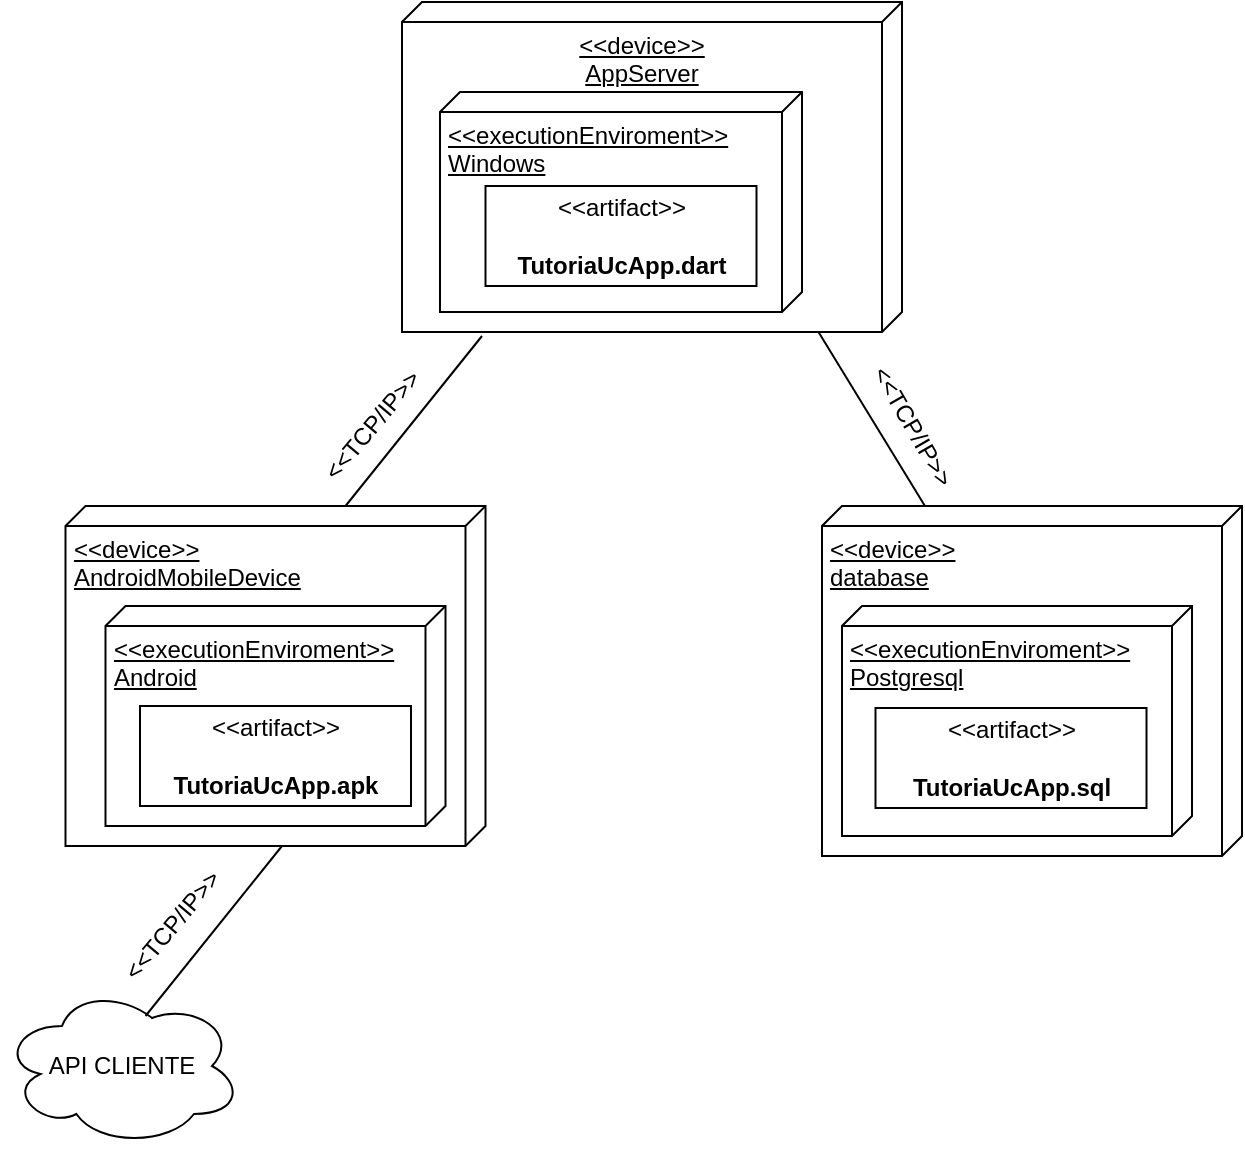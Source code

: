 <mxfile version="22.0.4" type="device">
  <diagram name="Página-1" id="vs-AmVueQTAI8TK37XFd">
    <mxGraphModel dx="1318" dy="553" grid="1" gridSize="10" guides="1" tooltips="1" connect="1" arrows="1" fold="1" page="1" pageScale="1" pageWidth="827" pageHeight="1169" math="0" shadow="0">
      <root>
        <mxCell id="0" />
        <mxCell id="1" parent="0" />
        <mxCell id="GY3cDzx-ZLsmJWomNjCc-1" value="&amp;lt;&amp;lt;device&amp;gt;&amp;gt;&lt;br&gt;AndroidMobileDevice" style="verticalAlign=top;align=left;spacingTop=8;spacingLeft=2;spacingRight=12;shape=cube;size=10;direction=south;fontStyle=4;html=1;whiteSpace=wrap;" parent="1" vertex="1">
          <mxGeometry x="111.75" y="345" width="210" height="170" as="geometry" />
        </mxCell>
        <mxCell id="GY3cDzx-ZLsmJWomNjCc-2" value="&amp;lt;&amp;lt;executionEnviroment&amp;gt;&amp;gt;&lt;br&gt;Android" style="verticalAlign=top;align=left;spacingTop=8;spacingLeft=2;spacingRight=12;shape=cube;size=10;direction=south;fontStyle=4;html=1;whiteSpace=wrap;" parent="1" vertex="1">
          <mxGeometry x="131.75" y="395" width="170" height="110" as="geometry" />
        </mxCell>
        <mxCell id="GY3cDzx-ZLsmJWomNjCc-4" value="&amp;lt;&amp;lt;device&amp;gt;&amp;gt;&lt;br&gt;database" style="verticalAlign=top;align=left;spacingTop=8;spacingLeft=2;spacingRight=12;shape=cube;size=10;direction=south;fontStyle=4;html=1;whiteSpace=wrap;" parent="1" vertex="1">
          <mxGeometry x="490" y="345" width="210" height="175" as="geometry" />
        </mxCell>
        <mxCell id="GY3cDzx-ZLsmJWomNjCc-5" value="&amp;lt;&amp;lt;executionEnviroment&amp;gt;&amp;gt;&lt;br&gt;Postgresql" style="verticalAlign=top;align=left;spacingTop=8;spacingLeft=2;spacingRight=12;shape=cube;size=10;direction=south;fontStyle=4;html=1;whiteSpace=wrap;" parent="1" vertex="1">
          <mxGeometry x="500" y="395" width="175" height="115" as="geometry" />
        </mxCell>
        <mxCell id="GY3cDzx-ZLsmJWomNjCc-17" value="&amp;lt;&amp;lt;device&amp;gt;&amp;gt;&lt;br&gt;AppServer" style="verticalAlign=top;align=center;spacingTop=8;spacingLeft=2;spacingRight=12;shape=cube;size=10;direction=south;fontStyle=4;html=1;whiteSpace=wrap;" parent="1" vertex="1">
          <mxGeometry x="280" y="93" width="250" height="165" as="geometry" />
        </mxCell>
        <mxCell id="VhYglbu5ru5N0iP9MS-4-1" value="&amp;lt;&amp;lt;executionEnviroment&amp;gt;&amp;gt;&lt;br&gt;Windows" style="verticalAlign=top;align=left;spacingTop=8;spacingLeft=2;spacingRight=12;shape=cube;size=10;direction=south;fontStyle=4;html=1;whiteSpace=wrap;" parent="1" vertex="1">
          <mxGeometry x="299" y="138" width="181" height="110" as="geometry" />
        </mxCell>
        <mxCell id="VhYglbu5ru5N0iP9MS-4-3" value="&amp;lt;&amp;lt;artifact&amp;gt;&amp;gt;&lt;br&gt;&lt;br&gt;&lt;b&gt;TutoriaUcApp.dart&lt;/b&gt;" style="html=1;align=center;verticalAlign=middle;dashed=0;whiteSpace=wrap;" parent="1" vertex="1">
          <mxGeometry x="321.75" y="185" width="135.5" height="50" as="geometry" />
        </mxCell>
        <mxCell id="VhYglbu5ru5N0iP9MS-4-4" value="&amp;lt;&amp;lt;artifact&amp;gt;&amp;gt;&lt;br&gt;&lt;br&gt;&lt;b&gt;TutoriaUcApp.apk&lt;/b&gt;" style="html=1;align=center;verticalAlign=middle;dashed=0;whiteSpace=wrap;" parent="1" vertex="1">
          <mxGeometry x="149" y="445" width="135.5" height="50" as="geometry" />
        </mxCell>
        <mxCell id="VhYglbu5ru5N0iP9MS-4-5" value="&amp;lt;&amp;lt;artifact&amp;gt;&amp;gt;&lt;br&gt;&lt;br&gt;&lt;b&gt;TutoriaUcApp.sql&lt;/b&gt;" style="html=1;align=center;verticalAlign=middle;dashed=0;whiteSpace=wrap;" parent="1" vertex="1">
          <mxGeometry x="516.75" y="446" width="135.5" height="50" as="geometry" />
        </mxCell>
        <mxCell id="VhYglbu5ru5N0iP9MS-4-10" value="&amp;lt;&amp;lt;TCP/IP&amp;gt;&amp;gt;" style="text;html=1;align=center;verticalAlign=middle;resizable=0;points=[];autosize=1;strokeColor=none;fillColor=none;rotation=-50;" parent="1" vertex="1">
          <mxGeometry x="220" y="290" width="90" height="30" as="geometry" />
        </mxCell>
        <mxCell id="VhYglbu5ru5N0iP9MS-4-12" value="" style="endArrow=none;html=1;rounded=0;" parent="1" edge="1">
          <mxGeometry width="50" height="50" relative="1" as="geometry">
            <mxPoint x="251.75" y="345" as="sourcePoint" />
            <mxPoint x="320" y="260" as="targetPoint" />
          </mxGeometry>
        </mxCell>
        <mxCell id="VhYglbu5ru5N0iP9MS-4-13" value="" style="endArrow=none;html=1;rounded=0;" parent="1" source="GY3cDzx-ZLsmJWomNjCc-4" edge="1">
          <mxGeometry width="50" height="50" relative="1" as="geometry">
            <mxPoint x="530" y="340" as="sourcePoint" />
            <mxPoint x="488.25" y="258" as="targetPoint" />
          </mxGeometry>
        </mxCell>
        <mxCell id="VhYglbu5ru5N0iP9MS-4-16" value="&amp;lt;&amp;lt;TCP/IP&amp;gt;&amp;gt;" style="text;html=1;align=center;verticalAlign=middle;resizable=0;points=[];autosize=1;strokeColor=none;fillColor=none;rotation=60;" parent="1" vertex="1">
          <mxGeometry x="490" y="290" width="90" height="30" as="geometry" />
        </mxCell>
        <mxCell id="RPam1djFAwvl3kuJGbPo-1" value="API CLIENTE" style="ellipse;shape=cloud;whiteSpace=wrap;html=1;" vertex="1" parent="1">
          <mxGeometry x="80" y="585" width="120" height="80" as="geometry" />
        </mxCell>
        <mxCell id="RPam1djFAwvl3kuJGbPo-3" value="" style="endArrow=none;html=1;rounded=0;" edge="1" parent="1">
          <mxGeometry width="50" height="50" relative="1" as="geometry">
            <mxPoint x="151.75" y="600" as="sourcePoint" />
            <mxPoint x="220" y="515" as="targetPoint" />
          </mxGeometry>
        </mxCell>
        <mxCell id="RPam1djFAwvl3kuJGbPo-4" value="&amp;lt;&amp;lt;TCP/IP&amp;gt;&amp;gt;" style="text;html=1;align=center;verticalAlign=middle;resizable=0;points=[];autosize=1;strokeColor=none;fillColor=none;rotation=-50;" vertex="1" parent="1">
          <mxGeometry x="120" y="540" width="90" height="30" as="geometry" />
        </mxCell>
      </root>
    </mxGraphModel>
  </diagram>
</mxfile>
